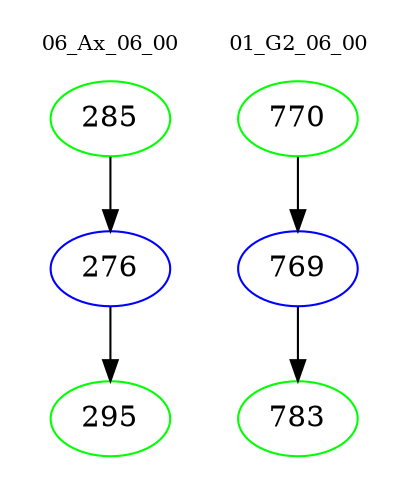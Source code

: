 digraph{
subgraph cluster_0 {
color = white
label = "06_Ax_06_00";
fontsize=10;
T0_285 [label="285", color="green"]
T0_285 -> T0_276 [color="black"]
T0_276 [label="276", color="blue"]
T0_276 -> T0_295 [color="black"]
T0_295 [label="295", color="green"]
}
subgraph cluster_1 {
color = white
label = "01_G2_06_00";
fontsize=10;
T1_770 [label="770", color="green"]
T1_770 -> T1_769 [color="black"]
T1_769 [label="769", color="blue"]
T1_769 -> T1_783 [color="black"]
T1_783 [label="783", color="green"]
}
}
